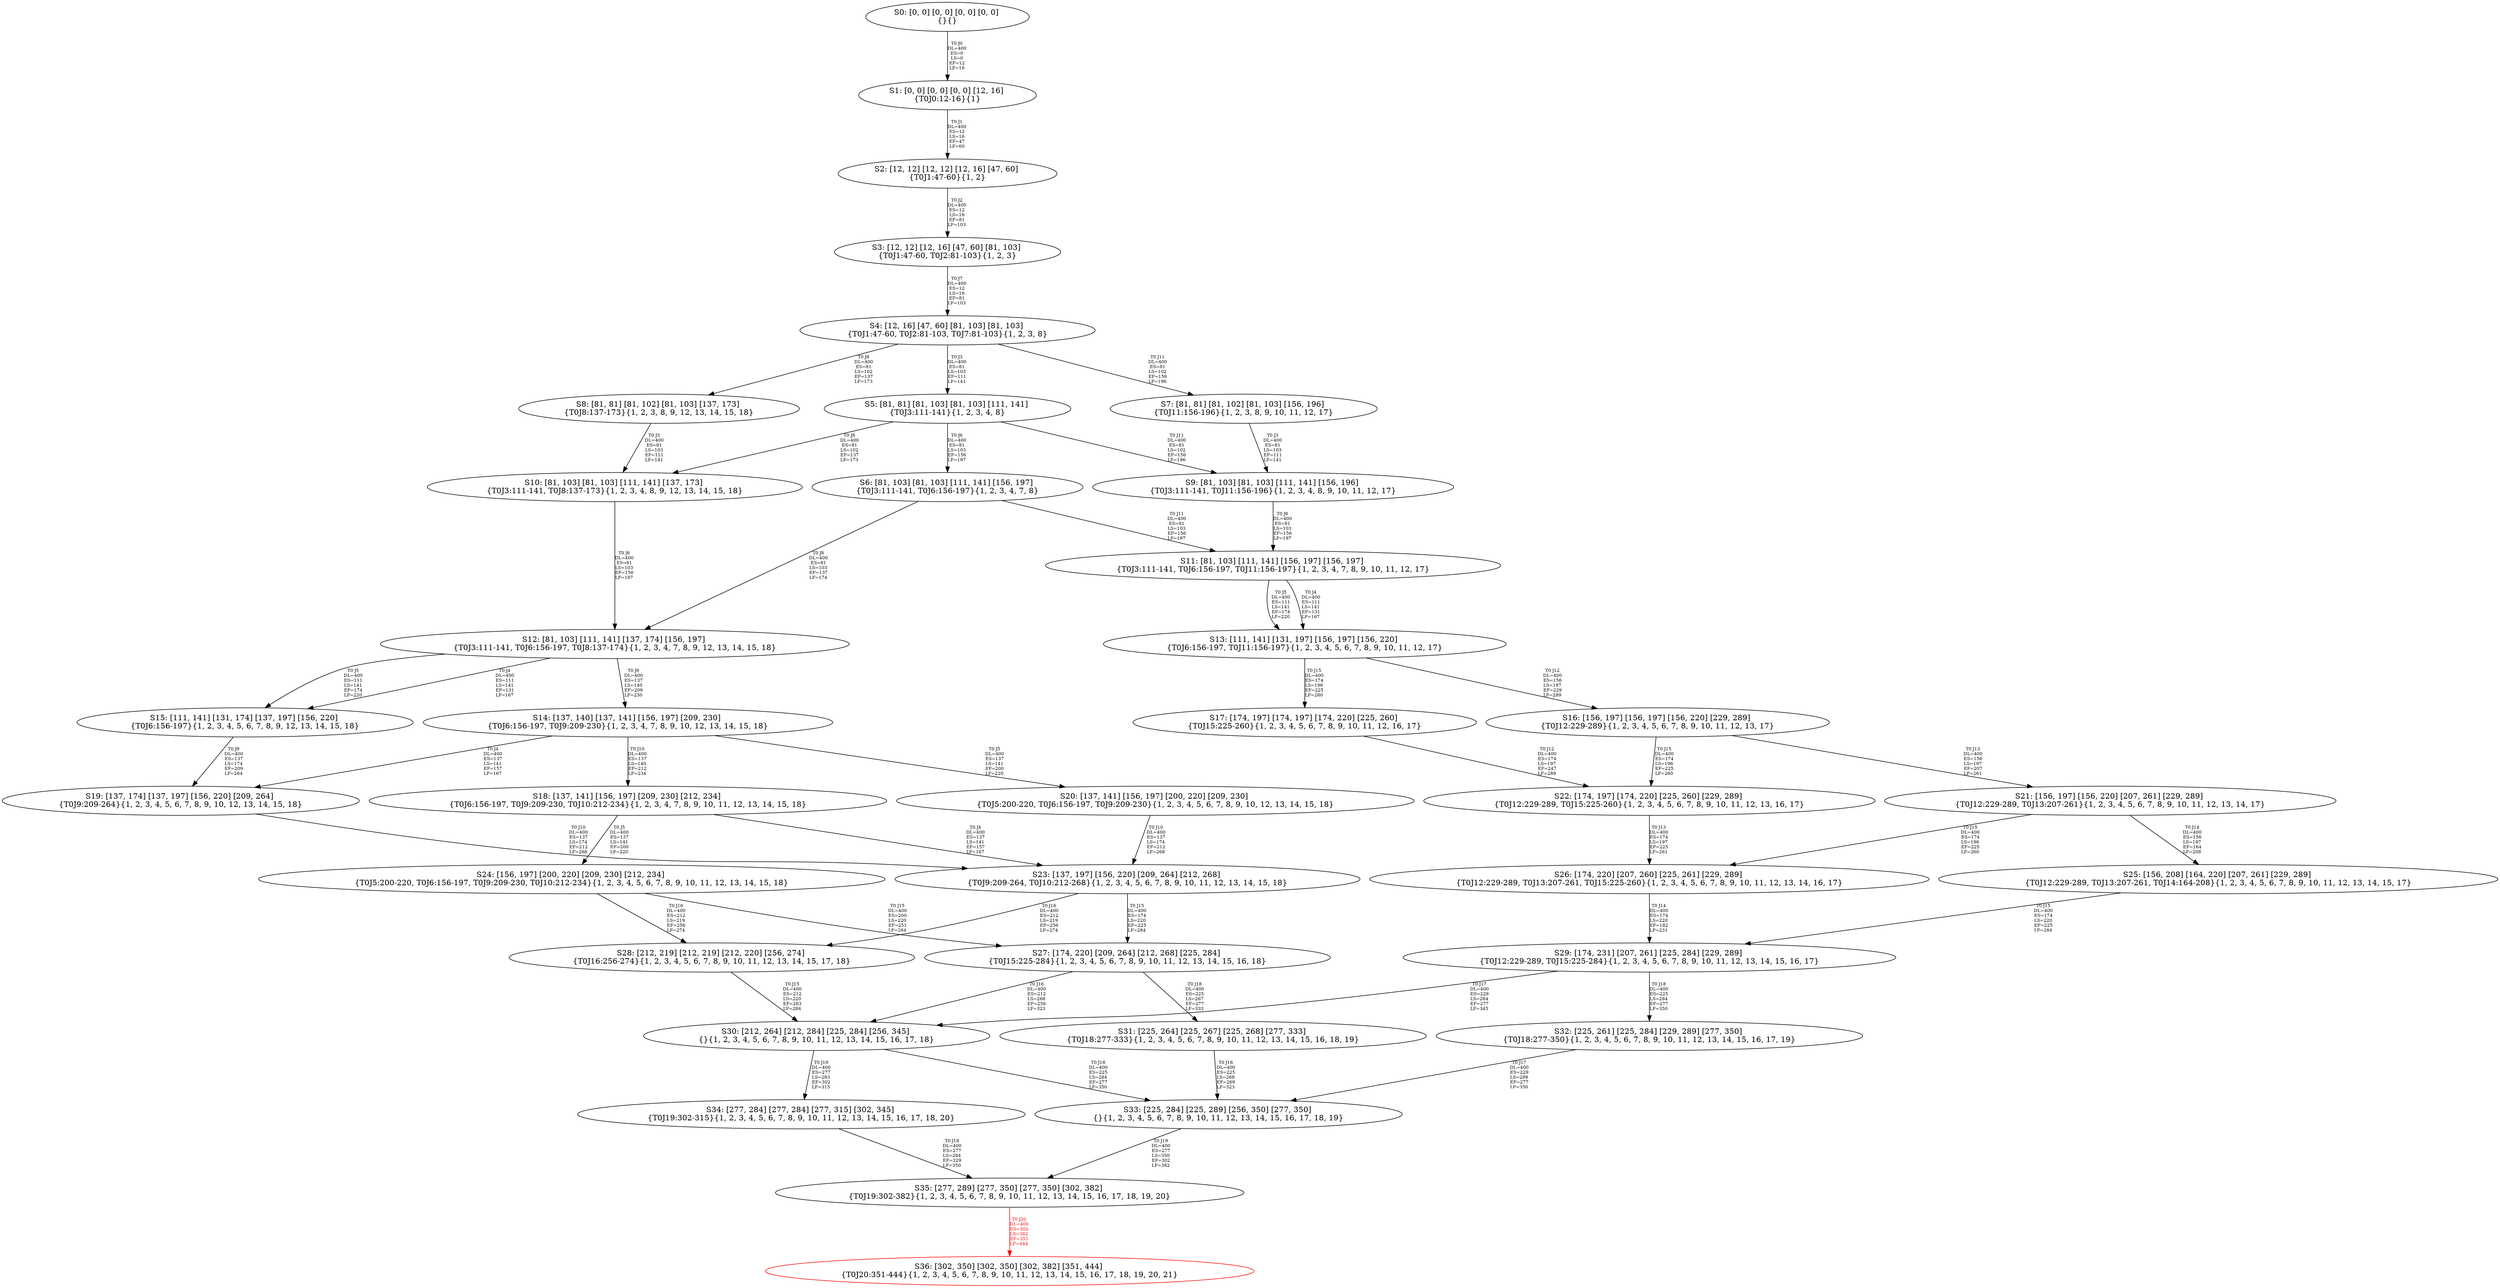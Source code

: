 digraph {
	S0[label="S0: [0, 0] [0, 0] [0, 0] [0, 0] \n{}{}"];
	S1[label="S1: [0, 0] [0, 0] [0, 0] [12, 16] \n{T0J0:12-16}{1}"];
	S2[label="S2: [12, 12] [12, 12] [12, 16] [47, 60] \n{T0J1:47-60}{1, 2}"];
	S3[label="S3: [12, 12] [12, 16] [47, 60] [81, 103] \n{T0J1:47-60, T0J2:81-103}{1, 2, 3}"];
	S4[label="S4: [12, 16] [47, 60] [81, 103] [81, 103] \n{T0J1:47-60, T0J2:81-103, T0J7:81-103}{1, 2, 3, 8}"];
	S5[label="S5: [81, 81] [81, 103] [81, 103] [111, 141] \n{T0J3:111-141}{1, 2, 3, 4, 8}"];
	S6[label="S6: [81, 103] [81, 103] [111, 141] [156, 197] \n{T0J3:111-141, T0J6:156-197}{1, 2, 3, 4, 7, 8}"];
	S7[label="S7: [81, 81] [81, 102] [81, 103] [156, 196] \n{T0J11:156-196}{1, 2, 3, 8, 9, 10, 11, 12, 17}"];
	S8[label="S8: [81, 81] [81, 102] [81, 103] [137, 173] \n{T0J8:137-173}{1, 2, 3, 8, 9, 12, 13, 14, 15, 18}"];
	S9[label="S9: [81, 103] [81, 103] [111, 141] [156, 196] \n{T0J3:111-141, T0J11:156-196}{1, 2, 3, 4, 8, 9, 10, 11, 12, 17}"];
	S10[label="S10: [81, 103] [81, 103] [111, 141] [137, 173] \n{T0J3:111-141, T0J8:137-173}{1, 2, 3, 4, 8, 9, 12, 13, 14, 15, 18}"];
	S11[label="S11: [81, 103] [111, 141] [156, 197] [156, 197] \n{T0J3:111-141, T0J6:156-197, T0J11:156-197}{1, 2, 3, 4, 7, 8, 9, 10, 11, 12, 17}"];
	S12[label="S12: [81, 103] [111, 141] [137, 174] [156, 197] \n{T0J3:111-141, T0J6:156-197, T0J8:137-174}{1, 2, 3, 4, 7, 8, 9, 12, 13, 14, 15, 18}"];
	S13[label="S13: [111, 141] [131, 197] [156, 197] [156, 220] \n{T0J6:156-197, T0J11:156-197}{1, 2, 3, 4, 5, 6, 7, 8, 9, 10, 11, 12, 17}"];
	S14[label="S14: [137, 140] [137, 141] [156, 197] [209, 230] \n{T0J6:156-197, T0J9:209-230}{1, 2, 3, 4, 7, 8, 9, 10, 12, 13, 14, 15, 18}"];
	S15[label="S15: [111, 141] [131, 174] [137, 197] [156, 220] \n{T0J6:156-197}{1, 2, 3, 4, 5, 6, 7, 8, 9, 12, 13, 14, 15, 18}"];
	S16[label="S16: [156, 197] [156, 197] [156, 220] [229, 289] \n{T0J12:229-289}{1, 2, 3, 4, 5, 6, 7, 8, 9, 10, 11, 12, 13, 17}"];
	S17[label="S17: [174, 197] [174, 197] [174, 220] [225, 260] \n{T0J15:225-260}{1, 2, 3, 4, 5, 6, 7, 8, 9, 10, 11, 12, 16, 17}"];
	S18[label="S18: [137, 141] [156, 197] [209, 230] [212, 234] \n{T0J6:156-197, T0J9:209-230, T0J10:212-234}{1, 2, 3, 4, 7, 8, 9, 10, 11, 12, 13, 14, 15, 18}"];
	S19[label="S19: [137, 174] [137, 197] [156, 220] [209, 264] \n{T0J9:209-264}{1, 2, 3, 4, 5, 6, 7, 8, 9, 10, 12, 13, 14, 15, 18}"];
	S20[label="S20: [137, 141] [156, 197] [200, 220] [209, 230] \n{T0J5:200-220, T0J6:156-197, T0J9:209-230}{1, 2, 3, 4, 5, 6, 7, 8, 9, 10, 12, 13, 14, 15, 18}"];
	S21[label="S21: [156, 197] [156, 220] [207, 261] [229, 289] \n{T0J12:229-289, T0J13:207-261}{1, 2, 3, 4, 5, 6, 7, 8, 9, 10, 11, 12, 13, 14, 17}"];
	S22[label="S22: [174, 197] [174, 220] [225, 260] [229, 289] \n{T0J12:229-289, T0J15:225-260}{1, 2, 3, 4, 5, 6, 7, 8, 9, 10, 11, 12, 13, 16, 17}"];
	S23[label="S23: [137, 197] [156, 220] [209, 264] [212, 268] \n{T0J9:209-264, T0J10:212-268}{1, 2, 3, 4, 5, 6, 7, 8, 9, 10, 11, 12, 13, 14, 15, 18}"];
	S24[label="S24: [156, 197] [200, 220] [209, 230] [212, 234] \n{T0J5:200-220, T0J6:156-197, T0J9:209-230, T0J10:212-234}{1, 2, 3, 4, 5, 6, 7, 8, 9, 10, 11, 12, 13, 14, 15, 18}"];
	S25[label="S25: [156, 208] [164, 220] [207, 261] [229, 289] \n{T0J12:229-289, T0J13:207-261, T0J14:164-208}{1, 2, 3, 4, 5, 6, 7, 8, 9, 10, 11, 12, 13, 14, 15, 17}"];
	S26[label="S26: [174, 220] [207, 260] [225, 261] [229, 289] \n{T0J12:229-289, T0J13:207-261, T0J15:225-260}{1, 2, 3, 4, 5, 6, 7, 8, 9, 10, 11, 12, 13, 14, 16, 17}"];
	S27[label="S27: [174, 220] [209, 264] [212, 268] [225, 284] \n{T0J15:225-284}{1, 2, 3, 4, 5, 6, 7, 8, 9, 10, 11, 12, 13, 14, 15, 16, 18}"];
	S28[label="S28: [212, 219] [212, 219] [212, 220] [256, 274] \n{T0J16:256-274}{1, 2, 3, 4, 5, 6, 7, 8, 9, 10, 11, 12, 13, 14, 15, 17, 18}"];
	S29[label="S29: [174, 231] [207, 261] [225, 284] [229, 289] \n{T0J12:229-289, T0J15:225-284}{1, 2, 3, 4, 5, 6, 7, 8, 9, 10, 11, 12, 13, 14, 15, 16, 17}"];
	S30[label="S30: [212, 264] [212, 284] [225, 284] [256, 345] \n{}{1, 2, 3, 4, 5, 6, 7, 8, 9, 10, 11, 12, 13, 14, 15, 16, 17, 18}"];
	S31[label="S31: [225, 264] [225, 267] [225, 268] [277, 333] \n{T0J18:277-333}{1, 2, 3, 4, 5, 6, 7, 8, 9, 10, 11, 12, 13, 14, 15, 16, 18, 19}"];
	S32[label="S32: [225, 261] [225, 284] [229, 289] [277, 350] \n{T0J18:277-350}{1, 2, 3, 4, 5, 6, 7, 8, 9, 10, 11, 12, 13, 14, 15, 16, 17, 19}"];
	S33[label="S33: [225, 284] [225, 289] [256, 350] [277, 350] \n{}{1, 2, 3, 4, 5, 6, 7, 8, 9, 10, 11, 12, 13, 14, 15, 16, 17, 18, 19}"];
	S34[label="S34: [277, 284] [277, 284] [277, 315] [302, 345] \n{T0J19:302-315}{1, 2, 3, 4, 5, 6, 7, 8, 9, 10, 11, 12, 13, 14, 15, 16, 17, 18, 20}"];
	S35[label="S35: [277, 289] [277, 350] [277, 350] [302, 382] \n{T0J19:302-382}{1, 2, 3, 4, 5, 6, 7, 8, 9, 10, 11, 12, 13, 14, 15, 16, 17, 18, 19, 20}"];
	S36[label="S36: [302, 350] [302, 350] [302, 382] [351, 444] \n{T0J20:351-444}{1, 2, 3, 4, 5, 6, 7, 8, 9, 10, 11, 12, 13, 14, 15, 16, 17, 18, 19, 20, 21}"];
	S0 -> S1[label="T0 J0\nDL=400\nES=0\nLS=0\nEF=12\nLF=16",fontsize=8];
	S1 -> S2[label="T0 J1\nDL=400\nES=12\nLS=16\nEF=47\nLF=60",fontsize=8];
	S2 -> S3[label="T0 J2\nDL=400\nES=12\nLS=16\nEF=81\nLF=103",fontsize=8];
	S3 -> S4[label="T0 J7\nDL=400\nES=12\nLS=16\nEF=81\nLF=103",fontsize=8];
	S4 -> S5[label="T0 J3\nDL=400\nES=81\nLS=103\nEF=111\nLF=141",fontsize=8];
	S4 -> S8[label="T0 J8\nDL=400\nES=81\nLS=102\nEF=137\nLF=173",fontsize=8];
	S4 -> S7[label="T0 J11\nDL=400\nES=81\nLS=102\nEF=156\nLF=196",fontsize=8];
	S5 -> S6[label="T0 J6\nDL=400\nES=81\nLS=103\nEF=156\nLF=197",fontsize=8];
	S5 -> S10[label="T0 J8\nDL=400\nES=81\nLS=102\nEF=137\nLF=173",fontsize=8];
	S5 -> S9[label="T0 J11\nDL=400\nES=81\nLS=102\nEF=156\nLF=196",fontsize=8];
	S6 -> S12[label="T0 J8\nDL=400\nES=81\nLS=103\nEF=137\nLF=174",fontsize=8];
	S6 -> S11[label="T0 J11\nDL=400\nES=81\nLS=103\nEF=156\nLF=197",fontsize=8];
	S7 -> S9[label="T0 J3\nDL=400\nES=81\nLS=103\nEF=111\nLF=141",fontsize=8];
	S8 -> S10[label="T0 J3\nDL=400\nES=81\nLS=103\nEF=111\nLF=141",fontsize=8];
	S9 -> S11[label="T0 J6\nDL=400\nES=81\nLS=103\nEF=156\nLF=197",fontsize=8];
	S10 -> S12[label="T0 J6\nDL=400\nES=81\nLS=103\nEF=156\nLF=197",fontsize=8];
	S11 -> S13[label="T0 J4\nDL=400\nES=111\nLS=141\nEF=131\nLF=167",fontsize=8];
	S11 -> S13[label="T0 J5\nDL=400\nES=111\nLS=141\nEF=174\nLF=220",fontsize=8];
	S12 -> S15[label="T0 J4\nDL=400\nES=111\nLS=141\nEF=131\nLF=167",fontsize=8];
	S12 -> S15[label="T0 J5\nDL=400\nES=111\nLS=141\nEF=174\nLF=220",fontsize=8];
	S12 -> S14[label="T0 J9\nDL=400\nES=137\nLS=140\nEF=209\nLF=230",fontsize=8];
	S13 -> S16[label="T0 J12\nDL=400\nES=156\nLS=197\nEF=229\nLF=289",fontsize=8];
	S13 -> S17[label="T0 J15\nDL=400\nES=174\nLS=196\nEF=225\nLF=260",fontsize=8];
	S14 -> S19[label="T0 J4\nDL=400\nES=137\nLS=141\nEF=157\nLF=167",fontsize=8];
	S14 -> S20[label="T0 J5\nDL=400\nES=137\nLS=141\nEF=200\nLF=220",fontsize=8];
	S14 -> S18[label="T0 J10\nDL=400\nES=137\nLS=140\nEF=212\nLF=234",fontsize=8];
	S15 -> S19[label="T0 J9\nDL=400\nES=137\nLS=174\nEF=209\nLF=264",fontsize=8];
	S16 -> S21[label="T0 J13\nDL=400\nES=156\nLS=197\nEF=207\nLF=261",fontsize=8];
	S16 -> S22[label="T0 J15\nDL=400\nES=174\nLS=196\nEF=225\nLF=260",fontsize=8];
	S17 -> S22[label="T0 J12\nDL=400\nES=174\nLS=197\nEF=247\nLF=289",fontsize=8];
	S18 -> S23[label="T0 J4\nDL=400\nES=137\nLS=141\nEF=157\nLF=167",fontsize=8];
	S18 -> S24[label="T0 J5\nDL=400\nES=137\nLS=141\nEF=200\nLF=220",fontsize=8];
	S19 -> S23[label="T0 J10\nDL=400\nES=137\nLS=174\nEF=212\nLF=268",fontsize=8];
	S20 -> S23[label="T0 J10\nDL=400\nES=137\nLS=174\nEF=212\nLF=268",fontsize=8];
	S21 -> S25[label="T0 J14\nDL=400\nES=156\nLS=197\nEF=164\nLF=208",fontsize=8];
	S21 -> S26[label="T0 J15\nDL=400\nES=174\nLS=196\nEF=225\nLF=260",fontsize=8];
	S22 -> S26[label="T0 J13\nDL=400\nES=174\nLS=197\nEF=225\nLF=261",fontsize=8];
	S23 -> S27[label="T0 J15\nDL=400\nES=174\nLS=220\nEF=225\nLF=284",fontsize=8];
	S23 -> S28[label="T0 J16\nDL=400\nES=212\nLS=219\nEF=256\nLF=274",fontsize=8];
	S24 -> S27[label="T0 J15\nDL=400\nES=200\nLS=220\nEF=251\nLF=284",fontsize=8];
	S24 -> S28[label="T0 J16\nDL=400\nES=212\nLS=219\nEF=256\nLF=274",fontsize=8];
	S25 -> S29[label="T0 J15\nDL=400\nES=174\nLS=220\nEF=225\nLF=284",fontsize=8];
	S26 -> S29[label="T0 J14\nDL=400\nES=174\nLS=220\nEF=182\nLF=231",fontsize=8];
	S27 -> S30[label="T0 J16\nDL=400\nES=212\nLS=268\nEF=256\nLF=323",fontsize=8];
	S27 -> S31[label="T0 J18\nDL=400\nES=225\nLS=267\nEF=277\nLF=333",fontsize=8];
	S28 -> S30[label="T0 J15\nDL=400\nES=212\nLS=220\nEF=263\nLF=284",fontsize=8];
	S29 -> S30[label="T0 J17\nDL=400\nES=229\nLS=284\nEF=277\nLF=345",fontsize=8];
	S29 -> S32[label="T0 J18\nDL=400\nES=225\nLS=284\nEF=277\nLF=350",fontsize=8];
	S30 -> S33[label="T0 J18\nDL=400\nES=225\nLS=284\nEF=277\nLF=350",fontsize=8];
	S30 -> S34[label="T0 J19\nDL=400\nES=277\nLS=283\nEF=302\nLF=315",fontsize=8];
	S31 -> S33[label="T0 J16\nDL=400\nES=225\nLS=268\nEF=269\nLF=323",fontsize=8];
	S32 -> S33[label="T0 J17\nDL=400\nES=229\nLS=289\nEF=277\nLF=350",fontsize=8];
	S33 -> S35[label="T0 J19\nDL=400\nES=277\nLS=350\nEF=302\nLF=382",fontsize=8];
	S34 -> S35[label="T0 J18\nDL=400\nES=277\nLS=284\nEF=329\nLF=350",fontsize=8];
	S35 -> S36[label="T0 J20\nDL=400\nES=302\nLS=382\nEF=351\nLF=444",color=Red,fontcolor=Red,fontsize=8];
S36[color=Red];
}
